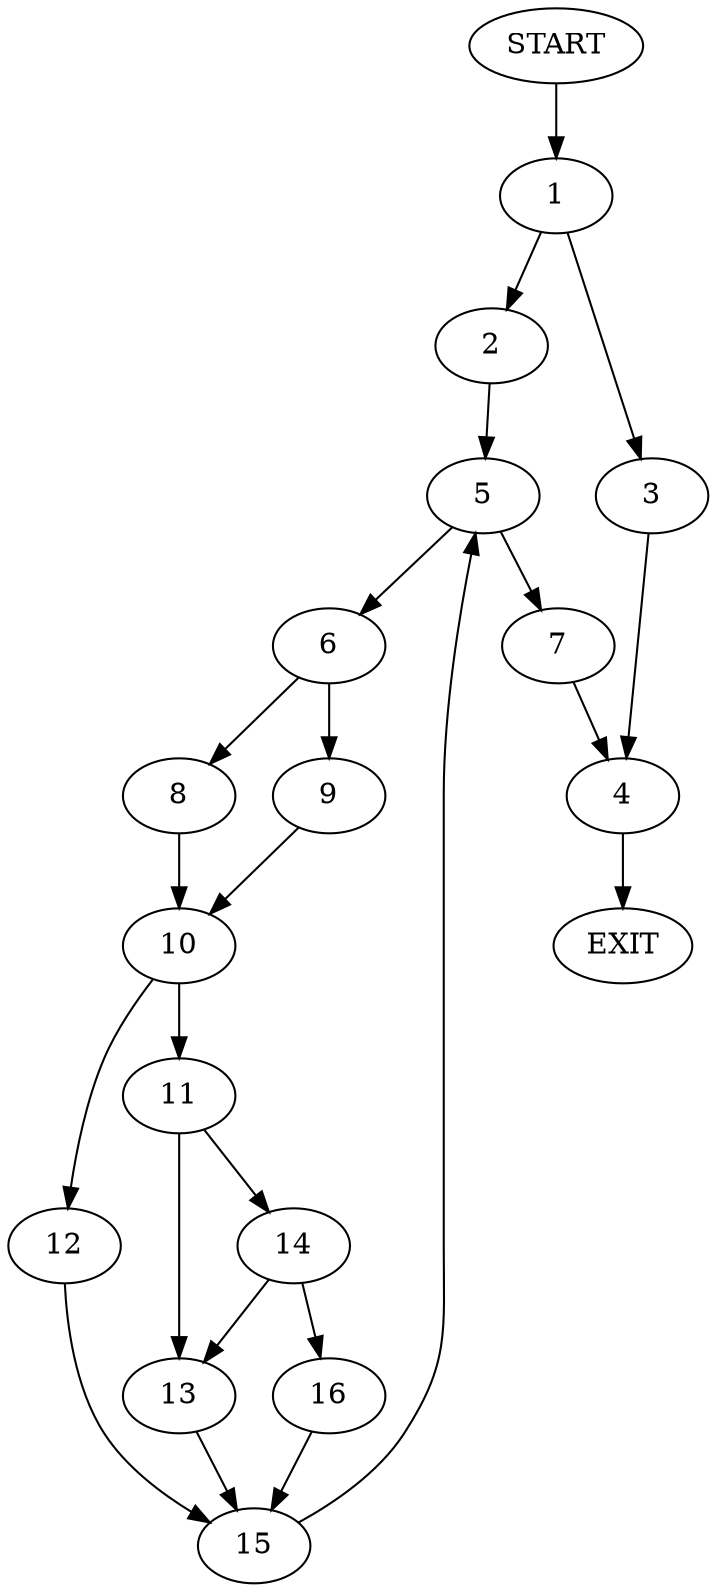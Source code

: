 digraph {
0 [label="START"]
17 [label="EXIT"]
0 -> 1
1 -> 2
1 -> 3
3 -> 4
2 -> 5
4 -> 17
5 -> 6
5 -> 7
7 -> 4
6 -> 8
6 -> 9
9 -> 10
8 -> 10
10 -> 11
10 -> 12
11 -> 13
11 -> 14
12 -> 15
15 -> 5
13 -> 15
14 -> 13
14 -> 16
16 -> 15
}

